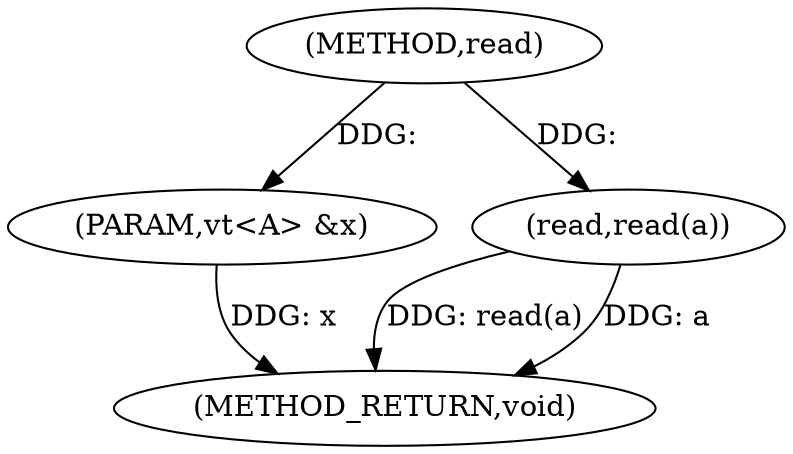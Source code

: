 digraph "read" {  
"1000185" [label = "(METHOD,read)" ]
"1000190" [label = "(METHOD_RETURN,void)" ]
"1000186" [label = "(PARAM,vt<A> &x)" ]
"1000188" [label = "(read,read(a))" ]
  "1000186" -> "1000190"  [ label = "DDG: x"] 
  "1000188" -> "1000190"  [ label = "DDG: read(a)"] 
  "1000188" -> "1000190"  [ label = "DDG: a"] 
  "1000185" -> "1000186"  [ label = "DDG: "] 
  "1000185" -> "1000188"  [ label = "DDG: "] 
}

